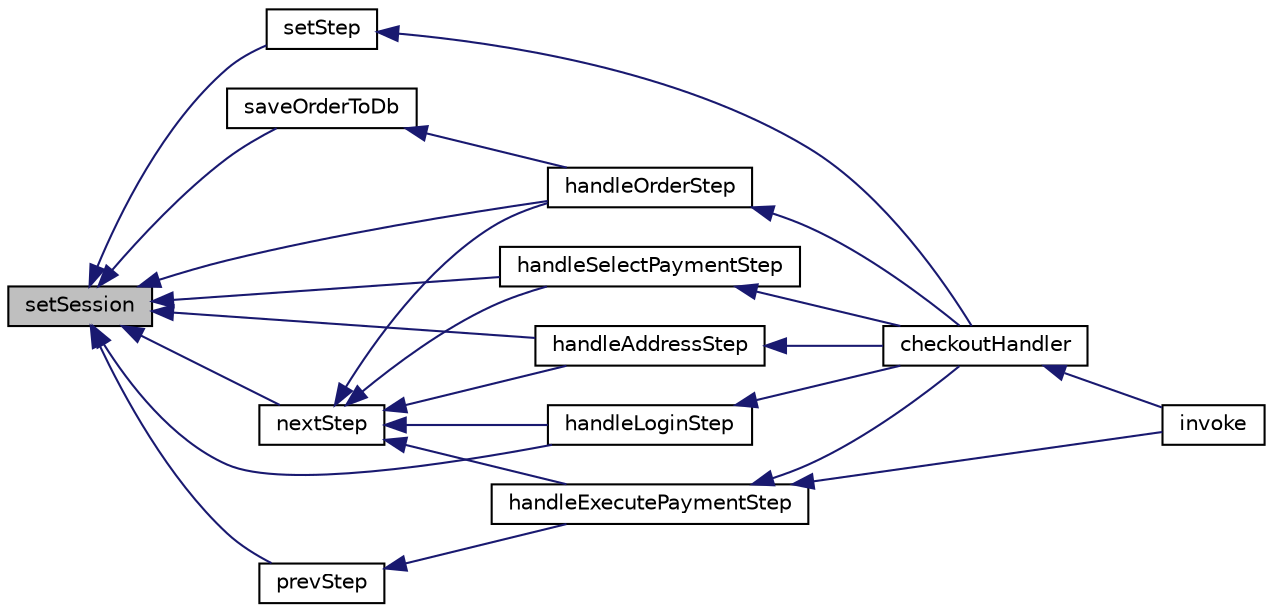 digraph "setSession"
{
  edge [fontname="Helvetica",fontsize="10",labelfontname="Helvetica",labelfontsize="10"];
  node [fontname="Helvetica",fontsize="10",shape=record];
  rankdir="LR";
  Node1 [label="setSession",height=0.2,width=0.4,color="black", fillcolor="grey75", style="filled", fontcolor="black"];
  Node1 -> Node2 [dir="back",color="midnightblue",fontsize="10",style="solid",fontname="Helvetica"];
  Node2 [label="handleOrderStep",height=0.2,width=0.4,color="black", fillcolor="white", style="filled",URL="$class_s_s_checkout_controller.html#a38bfceeb3f3a592e55274101716a80f9",tooltip="Title. "];
  Node2 -> Node3 [dir="back",color="midnightblue",fontsize="10",style="solid",fontname="Helvetica"];
  Node3 [label="checkoutHandler",height=0.2,width=0.4,color="black", fillcolor="white", style="filled",URL="$class_s_s_checkout_controller.html#aa2a0d5ed77007dbe98a2be79f430971e"];
  Node3 -> Node4 [dir="back",color="midnightblue",fontsize="10",style="solid",fontname="Helvetica"];
  Node4 [label="invoke",height=0.2,width=0.4,color="black", fillcolor="white", style="filled",URL="$class_s_s_checkout_controller.html#a969cad912937b1e2e6e66b49d8148738"];
  Node1 -> Node5 [dir="back",color="midnightblue",fontsize="10",style="solid",fontname="Helvetica"];
  Node5 [label="saveOrderToDb",height=0.2,width=0.4,color="black", fillcolor="white", style="filled",URL="$class_s_s_checkout_controller.html#a58ac28b711d74ae80426f63ddcb5dea2",tooltip="Bestellung speichern. "];
  Node5 -> Node2 [dir="back",color="midnightblue",fontsize="10",style="solid",fontname="Helvetica"];
  Node1 -> Node6 [dir="back",color="midnightblue",fontsize="10",style="solid",fontname="Helvetica"];
  Node6 [label="handleSelectPaymentStep",height=0.2,width=0.4,color="black", fillcolor="white", style="filled",URL="$class_s_s_checkout_controller.html#ac3c2d264ad6a4b249d6c8e01e33a61b7",tooltip="Zahlungsart verwalten. "];
  Node6 -> Node3 [dir="back",color="midnightblue",fontsize="10",style="solid",fontname="Helvetica"];
  Node1 -> Node7 [dir="back",color="midnightblue",fontsize="10",style="solid",fontname="Helvetica"];
  Node7 [label="handleAddressStep",height=0.2,width=0.4,color="black", fillcolor="white", style="filled",URL="$class_s_s_checkout_controller.html#a591ddd7bd573dd36b23cf23c3d6817e1",tooltip="Adresse Login-Handler. "];
  Node7 -> Node3 [dir="back",color="midnightblue",fontsize="10",style="solid",fontname="Helvetica"];
  Node1 -> Node8 [dir="back",color="midnightblue",fontsize="10",style="solid",fontname="Helvetica"];
  Node8 [label="handleLoginStep",height=0.2,width=0.4,color="black", fillcolor="white", style="filled",URL="$class_s_s_checkout_controller.html#ac8f1b73364d5f3494ecad30a526d21c1",tooltip="Login Logik. "];
  Node8 -> Node3 [dir="back",color="midnightblue",fontsize="10",style="solid",fontname="Helvetica"];
  Node1 -> Node9 [dir="back",color="midnightblue",fontsize="10",style="solid",fontname="Helvetica"];
  Node9 [label="setStep",height=0.2,width=0.4,color="black", fillcolor="white", style="filled",URL="$class_s_s_checkout_controller.html#a683c06407d31b8c052498fc9945ff015",tooltip="Step setzen. "];
  Node9 -> Node3 [dir="back",color="midnightblue",fontsize="10",style="solid",fontname="Helvetica"];
  Node1 -> Node10 [dir="back",color="midnightblue",fontsize="10",style="solid",fontname="Helvetica"];
  Node10 [label="nextStep",height=0.2,width=0.4,color="black", fillcolor="white", style="filled",URL="$class_s_s_checkout_controller.html#ac35a99a93934b3aaea7d3a81d75be1d8",tooltip="Next Step. "];
  Node10 -> Node11 [dir="back",color="midnightblue",fontsize="10",style="solid",fontname="Helvetica"];
  Node11 [label="handleExecutePaymentStep",height=0.2,width=0.4,color="black", fillcolor="white", style="filled",URL="$class_s_s_checkout_controller.html#ac3439ed9802094815d0aab2147f0d342",tooltip="Title. "];
  Node11 -> Node4 [dir="back",color="midnightblue",fontsize="10",style="solid",fontname="Helvetica"];
  Node11 -> Node3 [dir="back",color="midnightblue",fontsize="10",style="solid",fontname="Helvetica"];
  Node10 -> Node2 [dir="back",color="midnightblue",fontsize="10",style="solid",fontname="Helvetica"];
  Node10 -> Node6 [dir="back",color="midnightblue",fontsize="10",style="solid",fontname="Helvetica"];
  Node10 -> Node7 [dir="back",color="midnightblue",fontsize="10",style="solid",fontname="Helvetica"];
  Node10 -> Node8 [dir="back",color="midnightblue",fontsize="10",style="solid",fontname="Helvetica"];
  Node1 -> Node12 [dir="back",color="midnightblue",fontsize="10",style="solid",fontname="Helvetica"];
  Node12 [label="prevStep",height=0.2,width=0.4,color="black", fillcolor="white", style="filled",URL="$class_s_s_checkout_controller.html#a398752bbd601d40253d56e29f98a0faf",tooltip="Previous Step. "];
  Node12 -> Node11 [dir="back",color="midnightblue",fontsize="10",style="solid",fontname="Helvetica"];
}
